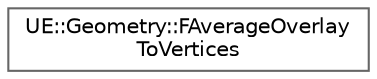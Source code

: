 digraph "Graphical Class Hierarchy"
{
 // INTERACTIVE_SVG=YES
 // LATEX_PDF_SIZE
  bgcolor="transparent";
  edge [fontname=Helvetica,fontsize=10,labelfontname=Helvetica,labelfontsize=10];
  node [fontname=Helvetica,fontsize=10,shape=box,height=0.2,width=0.4];
  rankdir="LR";
  Node0 [id="Node000000",label="UE::Geometry::FAverageOverlay\lToVertices",height=0.2,width=0.4,color="grey40", fillcolor="white", style="filled",URL="$d6/d08/classUE_1_1Geometry_1_1FAverageOverlayToVertices.html",tooltip="Compute the per-vertex values which are the weighted average of all vertex element values stored in t..."];
}
